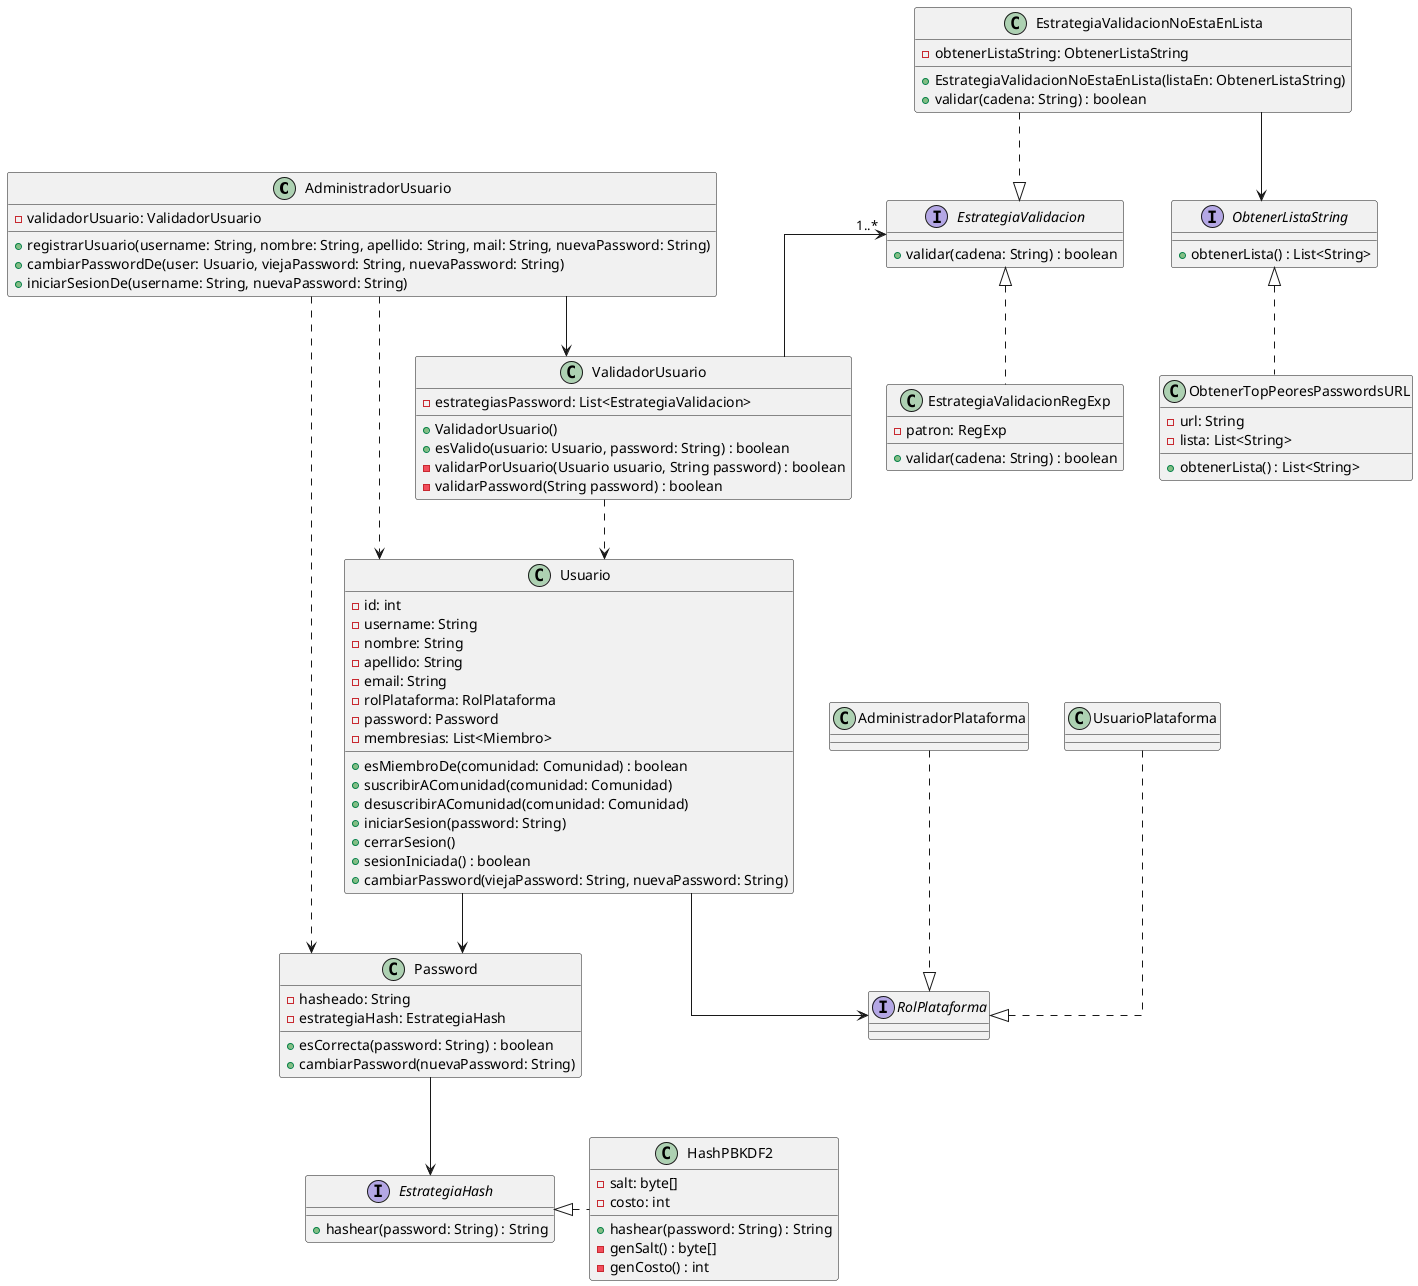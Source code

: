 @startuml Usuario y Validacion
skinparam linetype ortho

!startsub ValidadorUsuario

class AdministradorUsuario {
    - validadorUsuario: ValidadorUsuario

    + registrarUsuario(username: String, nombre: String, apellido: String, mail: String, nuevaPassword: String)
    + cambiarPasswordDe(user: Usuario, viejaPassword: String, nuevaPassword: String)
    + iniciarSesionDe(username: String, nuevaPassword: String)
}

AdministradorUsuario --> ValidadorUsuario
AdministradorUsuario ..> Usuario
AdministradorUsuario ..> Password

class ValidadorUsuario{
    - estrategiasPassword: List<EstrategiaValidacion>
    
    + ValidadorUsuario()
    + esValido(usuario: Usuario, password: String) : boolean
    - validarPorUsuario(Usuario usuario, String password) : boolean
    - validarPassword(String password) : boolean
}
ValidadorUsuario ..> Usuario
ValidadorUsuario -up-> "1..*" EstrategiaValidacion
!endsub

!startsub Usuario


Usuario --> Password

class Usuario{
    -id: int
    -username: String
    -nombre: String
    -apellido: String
    -email: String
    -rolPlataforma: RolPlataforma
    -password: Password
    -membresias: List<Miembro>

    + esMiembroDe(comunidad: Comunidad) : boolean
    + suscribirAComunidad(comunidad: Comunidad)
    + desuscribirAComunidad(comunidad: Comunidad)
    + iniciarSesion(password: String)
    + cerrarSesion()
    + sesionIniciada() : boolean
    + cambiarPassword(viejaPassword: String, nuevaPassword: String)
}
!endsub
Usuario --> RolPlataforma

interface EstrategiaValidacion {
    + validar(cadena: String) : boolean
}

class EstrategiaValidacionRegExp {    
    - patron: RegExp
    + validar(cadena: String) : boolean
}
EstrategiaValidacionRegExp .up.|> EstrategiaValidacion

class EstrategiaValidacionNoEstaEnLista{
    - obtenerListaString: ObtenerListaString
    + EstrategiaValidacionNoEstaEnLista(listaEn: ObtenerListaString)
    + validar(cadena: String) : boolean
}
EstrategiaValidacionNoEstaEnLista -down-> ObtenerListaString
EstrategiaValidacionNoEstaEnLista ..|> EstrategiaValidacion

interface ObtenerListaString {
    + obtenerLista() : List<String>
}

class ObtenerTopPeoresPasswordsURL {
    - url: String
    - lista: List<String>
    + obtenerLista() : List<String>
}
ObtenerTopPeoresPasswordsURL .up.|> ObtenerListaString

class Password{
    -hasheado: String
    -estrategiaHash: EstrategiaHash

    + esCorrecta(password: String) : boolean
    + cambiarPassword(nuevaPassword: String)
}
Password --> EstrategiaHash

interface EstrategiaHash {
    + hashear(password: String) : String
}

class HashPBKDF2{
    - salt: byte[]
    - costo: int
    + hashear(password: String) : String
    - genSalt() : byte[]
    - genCosto() : int
}
HashPBKDF2 .left.|> EstrategiaHash

interface RolPlataforma {}

AdministradorPlataforma ..|> RolPlataforma
UsuarioPlataforma ..|> RolPlataforma



@enduml